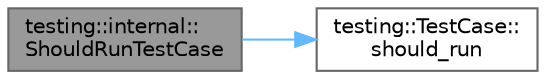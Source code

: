 digraph "testing::internal::ShouldRunTestCase"
{
 // LATEX_PDF_SIZE
  bgcolor="transparent";
  edge [fontname=Helvetica,fontsize=10,labelfontname=Helvetica,labelfontsize=10];
  node [fontname=Helvetica,fontsize=10,shape=box,height=0.2,width=0.4];
  rankdir="LR";
  Node1 [id="Node000001",label="testing::internal::\lShouldRunTestCase",height=0.2,width=0.4,color="gray40", fillcolor="grey60", style="filled", fontcolor="black",tooltip=" "];
  Node1 -> Node2 [id="edge1_Node000001_Node000002",color="steelblue1",style="solid",tooltip=" "];
  Node2 [id="Node000002",label="testing::TestCase::\lshould_run",height=0.2,width=0.4,color="grey40", fillcolor="white", style="filled",URL="$classtesting_1_1_test_case.html#a843d6cd43f3e587bfa8681990b9d59df",tooltip=" "];
}
